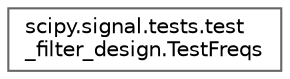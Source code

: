 digraph "Graphical Class Hierarchy"
{
 // LATEX_PDF_SIZE
  bgcolor="transparent";
  edge [fontname=Helvetica,fontsize=10,labelfontname=Helvetica,labelfontsize=10];
  node [fontname=Helvetica,fontsize=10,shape=box,height=0.2,width=0.4];
  rankdir="LR";
  Node0 [id="Node000000",label="scipy.signal.tests.test\l_filter_design.TestFreqs",height=0.2,width=0.4,color="grey40", fillcolor="white", style="filled",URL="$df/d58/classscipy_1_1signal_1_1tests_1_1test__filter__design_1_1TestFreqs.html",tooltip=" "];
}

